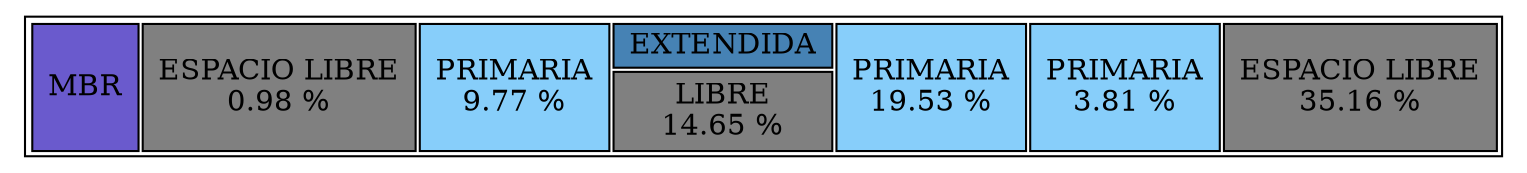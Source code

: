 digraph { 
node [ shape=none ] 
TablaReportNodo [ label = < <table border="1"> 
<tr> 
 <td bgcolor='SlateBlue'  ROWSPAN='3'> MBR </td>
 <td bgcolor='#808080'  ROWSPAN='3'> ESPACIO LIBRE <br/> 0.98 % </td> 
  <td bgcolor='LightSkyBlue' ROWSPAN='3'> PRIMARIA <br/> 9.77 % </td>
 <td bgcolor='SteelBlue' COLSPAN='1'> EXTENDIDA </td>
 <td bgcolor='LightSkyBlue' ROWSPAN='3'> PRIMARIA <br/> 19.53 % </td>
 <td bgcolor='LightSkyBlue' ROWSPAN='3'> PRIMARIA <br/> 3.81 % </td>
 <td bgcolor='#808080'  ROWSPAN='3'> ESPACIO LIBRE <br/> 35.16 % </td> 
</tr>

<tr> 
 <td bgcolor='#808080' ROWSPAN='2'> LIBRE <br/> 14.65 % </td> 
</tr>

</table> > ]
}
